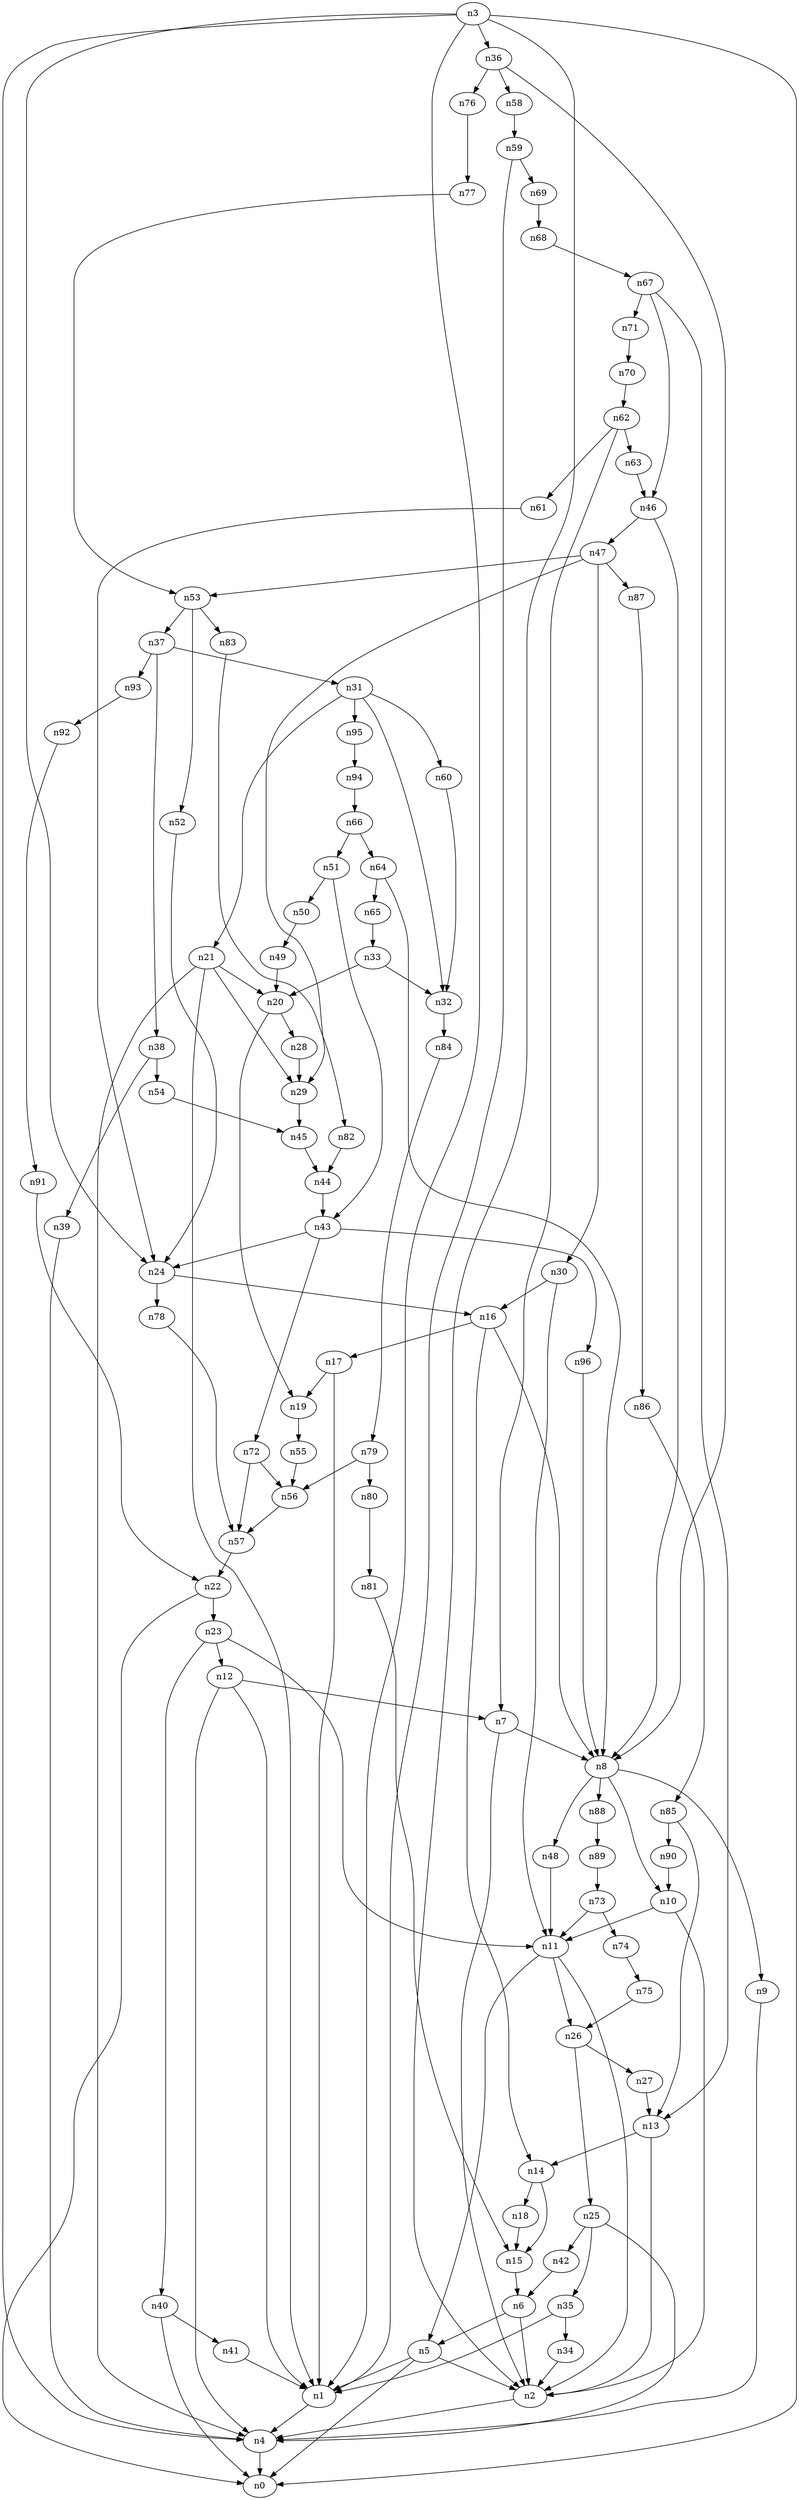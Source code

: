 digraph G {
	n1 -> n4	 [_graphml_id=e4];
	n2 -> n4	 [_graphml_id=e7];
	n3 -> n0	 [_graphml_id=e0];
	n3 -> n1	 [_graphml_id=e3];
	n3 -> n2	 [_graphml_id=e6];
	n3 -> n4	 [_graphml_id=e11];
	n3 -> n24	 [_graphml_id=e39];
	n3 -> n36	 [_graphml_id=e59];
	n4 -> n0	 [_graphml_id=e1];
	n5 -> n0	 [_graphml_id=e2];
	n5 -> n1	 [_graphml_id=e5];
	n5 -> n2	 [_graphml_id=e8];
	n6 -> n2	 [_graphml_id=e10];
	n6 -> n5	 [_graphml_id=e9];
	n7 -> n2	 [_graphml_id=e12];
	n7 -> n8	 [_graphml_id=e13];
	n8 -> n9	 [_graphml_id=e14];
	n8 -> n10	 [_graphml_id=e41];
	n8 -> n48	 [_graphml_id=e80];
	n8 -> n88	 [_graphml_id=e146];
	n9 -> n4	 [_graphml_id=e15];
	n10 -> n2	 [_graphml_id=e16];
	n10 -> n11	 [_graphml_id=e17];
	n11 -> n2	 [_graphml_id=e31];
	n11 -> n5	 [_graphml_id=e18];
	n11 -> n26	 [_graphml_id=e81];
	n12 -> n1	 [_graphml_id=e21];
	n12 -> n4	 [_graphml_id=e20];
	n12 -> n7	 [_graphml_id=e19];
	n13 -> n2	 [_graphml_id=e22];
	n13 -> n14	 [_graphml_id=e23];
	n14 -> n15	 [_graphml_id=e24];
	n14 -> n18	 [_graphml_id=e30];
	n15 -> n6	 [_graphml_id=e25];
	n16 -> n8	 [_graphml_id=e26];
	n16 -> n14	 [_graphml_id=e141];
	n16 -> n17	 [_graphml_id=e27];
	n17 -> n1	 [_graphml_id=e28];
	n17 -> n19	 [_graphml_id=e32];
	n18 -> n15	 [_graphml_id=e29];
	n19 -> n55	 [_graphml_id=e92];
	n20 -> n19	 [_graphml_id=e33];
	n20 -> n28	 [_graphml_id=e46];
	n21 -> n1	 [_graphml_id=e35];
	n21 -> n4	 [_graphml_id=e51];
	n21 -> n20	 [_graphml_id=e34];
	n21 -> n29	 [_graphml_id=e48];
	n22 -> n0	 [_graphml_id=e36];
	n22 -> n23	 [_graphml_id=e37];
	n23 -> n11	 [_graphml_id=e38];
	n23 -> n12	 [_graphml_id=e61];
	n23 -> n40	 [_graphml_id=e71];
	n24 -> n16	 [_graphml_id=e40];
	n24 -> n78	 [_graphml_id=e130];
	n25 -> n4	 [_graphml_id=e42];
	n25 -> n35	 [_graphml_id=e91];
	n25 -> n42	 [_graphml_id=e69];
	n26 -> n25	 [_graphml_id=e43];
	n26 -> n27	 [_graphml_id=e44];
	n27 -> n13	 [_graphml_id=e45];
	n28 -> n29	 [_graphml_id=e47];
	n29 -> n45	 [_graphml_id=e75];
	n30 -> n11	 [_graphml_id=e49];
	n30 -> n16	 [_graphml_id=e50];
	n31 -> n21	 [_graphml_id=e52];
	n31 -> n32	 [_graphml_id=e53];
	n31 -> n60	 [_graphml_id=e99];
	n31 -> n95	 [_graphml_id=e158];
	n32 -> n84	 [_graphml_id=e140];
	n33 -> n20	 [_graphml_id=e55];
	n33 -> n32	 [_graphml_id=e54];
	n34 -> n2	 [_graphml_id=e56];
	n35 -> n1	 [_graphml_id=e58];
	n35 -> n34	 [_graphml_id=e57];
	n36 -> n8	 [_graphml_id=e60];
	n36 -> n58	 [_graphml_id=e96];
	n36 -> n76	 [_graphml_id=e126];
	n37 -> n31	 [_graphml_id=e62];
	n37 -> n38	 [_graphml_id=e63];
	n37 -> n93	 [_graphml_id=e155];
	n38 -> n39	 [_graphml_id=e64];
	n38 -> n54	 [_graphml_id=e90];
	n39 -> n4	 [_graphml_id=e65];
	n40 -> n0	 [_graphml_id=e66];
	n40 -> n41	 [_graphml_id=e67];
	n41 -> n1	 [_graphml_id=e68];
	n42 -> n6	 [_graphml_id=e70];
	n43 -> n24	 [_graphml_id=e72];
	n43 -> n72	 [_graphml_id=e119];
	n43 -> n96	 [_graphml_id=e159];
	n44 -> n43	 [_graphml_id=e73];
	n45 -> n44	 [_graphml_id=e74];
	n46 -> n8	 [_graphml_id=e76];
	n46 -> n47	 [_graphml_id=e77];
	n47 -> n29	 [_graphml_id=e78];
	n47 -> n30	 [_graphml_id=e101];
	n47 -> n53	 [_graphml_id=e151];
	n47 -> n87	 [_graphml_id=e145];
	n48 -> n11	 [_graphml_id=e79];
	n49 -> n20	 [_graphml_id=e82];
	n50 -> n49	 [_graphml_id=e83];
	n51 -> n43	 [_graphml_id=e85];
	n51 -> n50	 [_graphml_id=e84];
	n52 -> n24	 [_graphml_id=e86];
	n53 -> n37	 [_graphml_id=e88];
	n53 -> n52	 [_graphml_id=e87];
	n53 -> n83	 [_graphml_id=e138];
	n54 -> n45	 [_graphml_id=e89];
	n55 -> n56	 [_graphml_id=e93];
	n56 -> n57	 [_graphml_id=e94];
	n57 -> n22	 [_graphml_id=e95];
	n58 -> n59	 [_graphml_id=e97];
	n59 -> n1	 [_graphml_id=e98];
	n59 -> n69	 [_graphml_id=e115];
	n60 -> n32	 [_graphml_id=e100];
	n61 -> n24	 [_graphml_id=e102];
	n62 -> n7	 [_graphml_id=e111];
	n62 -> n61	 [_graphml_id=e103];
	n62 -> n63	 [_graphml_id=e104];
	n63 -> n46	 [_graphml_id=e105];
	n64 -> n8	 [_graphml_id=e106];
	n64 -> n65	 [_graphml_id=e107];
	n65 -> n33	 [_graphml_id=e108];
	n66 -> n51	 [_graphml_id=e109];
	n66 -> n64	 [_graphml_id=e110];
	n67 -> n13	 [_graphml_id=e112];
	n67 -> n46	 [_graphml_id=e121];
	n67 -> n71	 [_graphml_id=e118];
	n68 -> n67	 [_graphml_id=e113];
	n69 -> n68	 [_graphml_id=e114];
	n70 -> n62	 [_graphml_id=e116];
	n71 -> n70	 [_graphml_id=e117];
	n72 -> n56	 [_graphml_id=e120];
	n72 -> n57	 [_graphml_id=e131];
	n73 -> n11	 [_graphml_id=e122];
	n73 -> n74	 [_graphml_id=e123];
	n74 -> n75	 [_graphml_id=e124];
	n75 -> n26	 [_graphml_id=e125];
	n76 -> n77	 [_graphml_id=e127];
	n77 -> n53	 [_graphml_id=e128];
	n78 -> n57	 [_graphml_id=e129];
	n79 -> n56	 [_graphml_id=e132];
	n79 -> n80	 [_graphml_id=e133];
	n80 -> n81	 [_graphml_id=e134];
	n81 -> n15	 [_graphml_id=e135];
	n82 -> n44	 [_graphml_id=e136];
	n83 -> n82	 [_graphml_id=e137];
	n84 -> n79	 [_graphml_id=e139];
	n85 -> n13	 [_graphml_id=e142];
	n85 -> n90	 [_graphml_id=e149];
	n86 -> n85	 [_graphml_id=e143];
	n87 -> n86	 [_graphml_id=e144];
	n88 -> n89	 [_graphml_id=e147];
	n89 -> n73	 [_graphml_id=e148];
	n90 -> n10	 [_graphml_id=e150];
	n91 -> n22	 [_graphml_id=e152];
	n92 -> n91	 [_graphml_id=e153];
	n93 -> n92	 [_graphml_id=e154];
	n94 -> n66	 [_graphml_id=e156];
	n95 -> n94	 [_graphml_id=e157];
	n96 -> n8	 [_graphml_id=e160];
}
